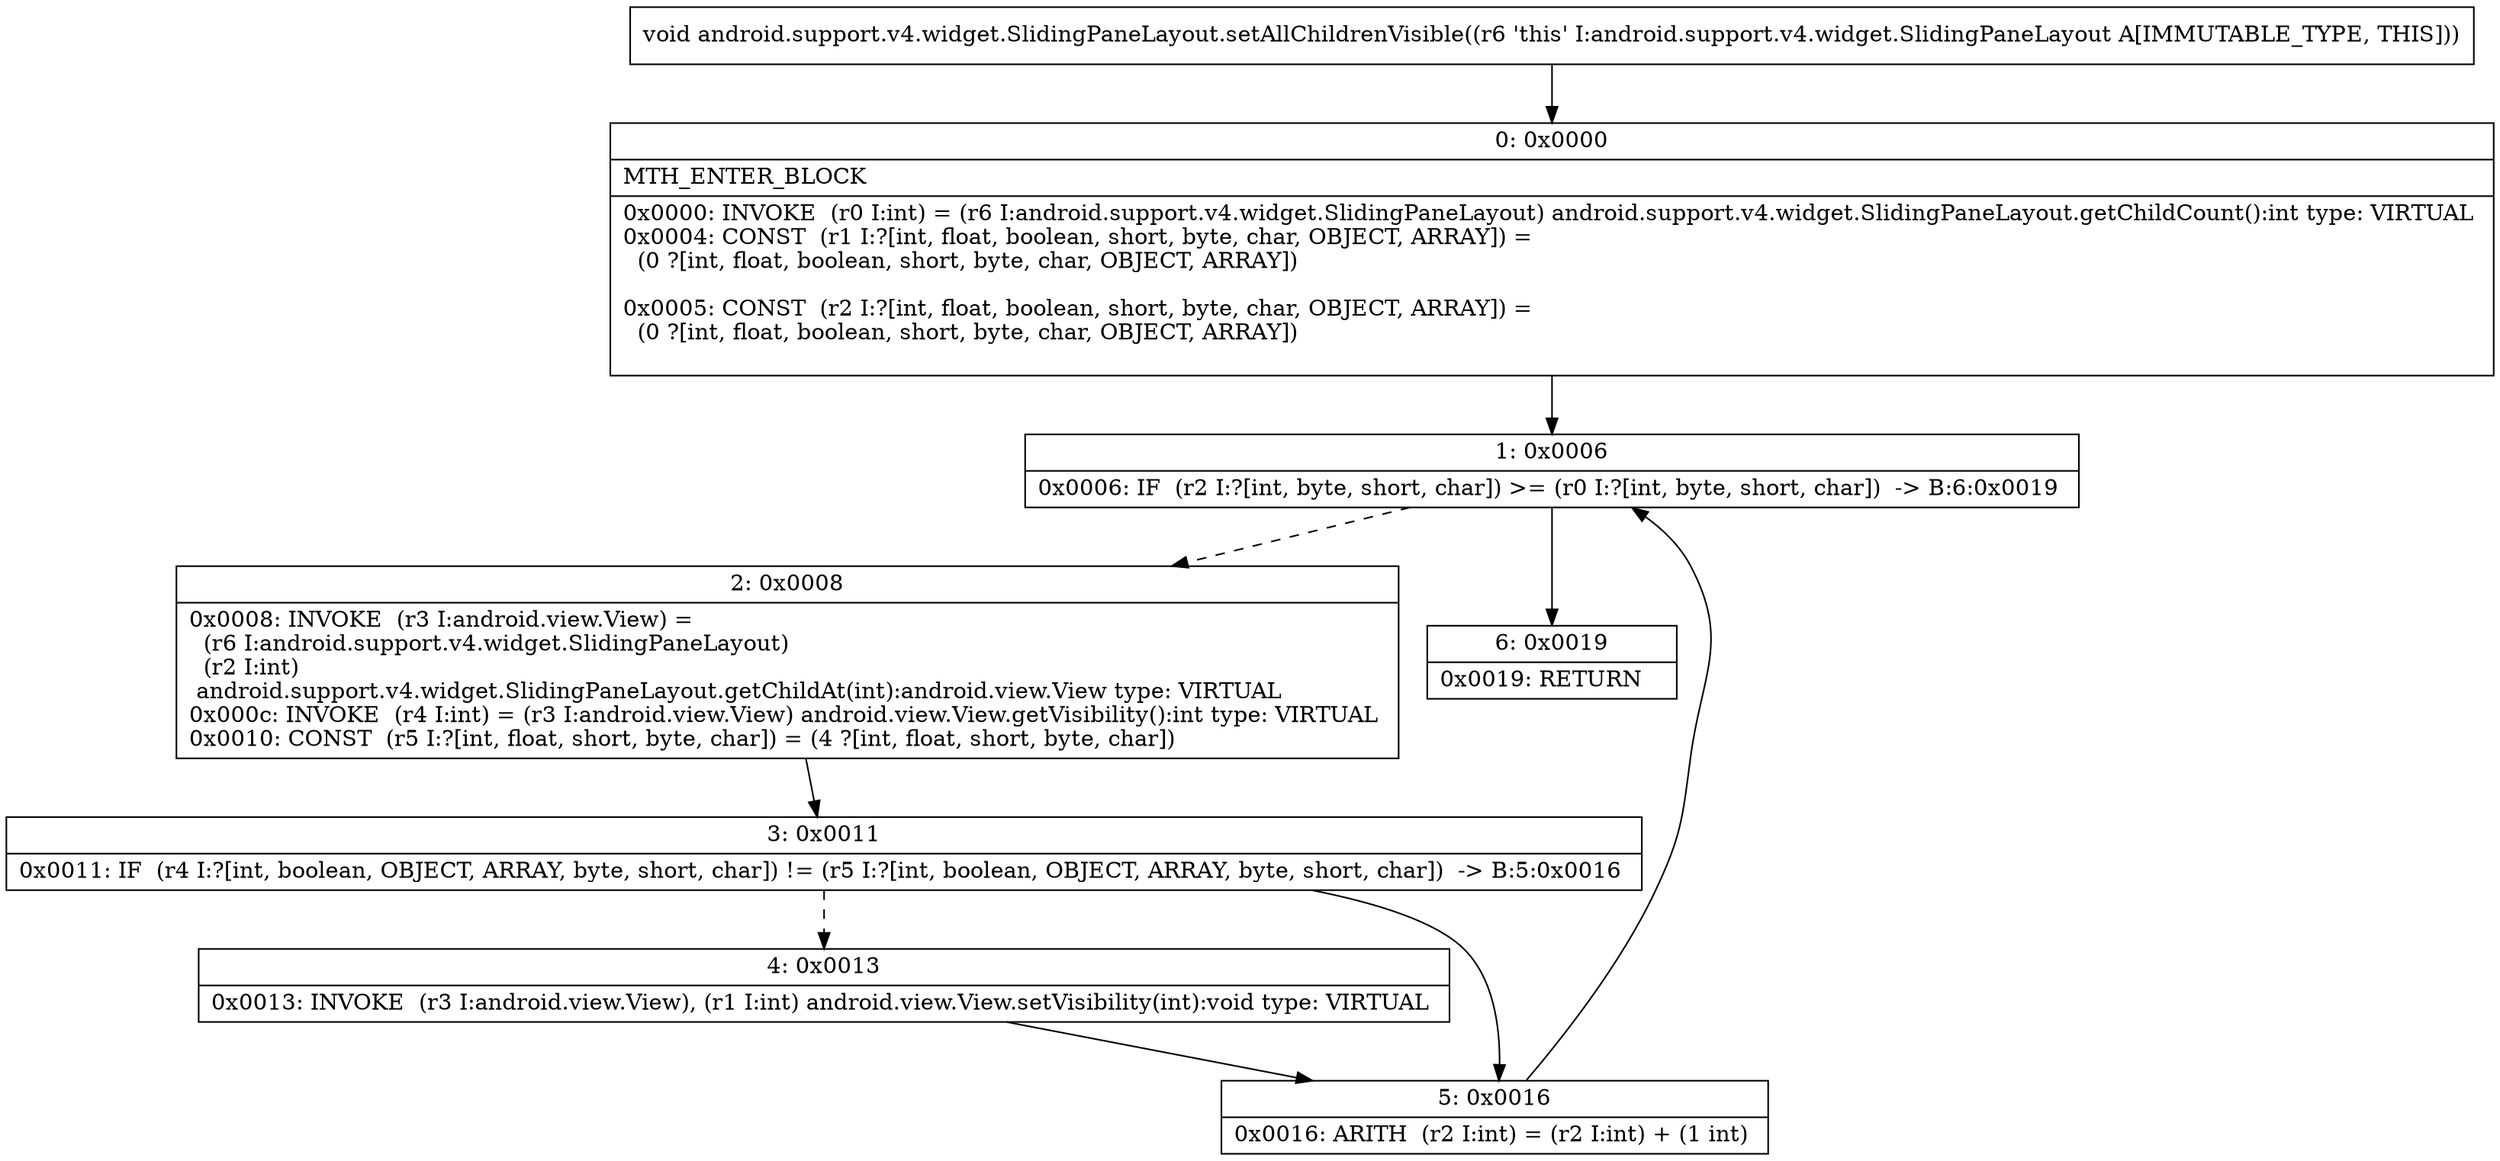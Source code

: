 digraph "CFG forandroid.support.v4.widget.SlidingPaneLayout.setAllChildrenVisible()V" {
Node_0 [shape=record,label="{0\:\ 0x0000|MTH_ENTER_BLOCK\l|0x0000: INVOKE  (r0 I:int) = (r6 I:android.support.v4.widget.SlidingPaneLayout) android.support.v4.widget.SlidingPaneLayout.getChildCount():int type: VIRTUAL \l0x0004: CONST  (r1 I:?[int, float, boolean, short, byte, char, OBJECT, ARRAY]) = \l  (0 ?[int, float, boolean, short, byte, char, OBJECT, ARRAY])\l \l0x0005: CONST  (r2 I:?[int, float, boolean, short, byte, char, OBJECT, ARRAY]) = \l  (0 ?[int, float, boolean, short, byte, char, OBJECT, ARRAY])\l \l}"];
Node_1 [shape=record,label="{1\:\ 0x0006|0x0006: IF  (r2 I:?[int, byte, short, char]) \>= (r0 I:?[int, byte, short, char])  \-\> B:6:0x0019 \l}"];
Node_2 [shape=record,label="{2\:\ 0x0008|0x0008: INVOKE  (r3 I:android.view.View) = \l  (r6 I:android.support.v4.widget.SlidingPaneLayout)\l  (r2 I:int)\l android.support.v4.widget.SlidingPaneLayout.getChildAt(int):android.view.View type: VIRTUAL \l0x000c: INVOKE  (r4 I:int) = (r3 I:android.view.View) android.view.View.getVisibility():int type: VIRTUAL \l0x0010: CONST  (r5 I:?[int, float, short, byte, char]) = (4 ?[int, float, short, byte, char]) \l}"];
Node_3 [shape=record,label="{3\:\ 0x0011|0x0011: IF  (r4 I:?[int, boolean, OBJECT, ARRAY, byte, short, char]) != (r5 I:?[int, boolean, OBJECT, ARRAY, byte, short, char])  \-\> B:5:0x0016 \l}"];
Node_4 [shape=record,label="{4\:\ 0x0013|0x0013: INVOKE  (r3 I:android.view.View), (r1 I:int) android.view.View.setVisibility(int):void type: VIRTUAL \l}"];
Node_5 [shape=record,label="{5\:\ 0x0016|0x0016: ARITH  (r2 I:int) = (r2 I:int) + (1 int) \l}"];
Node_6 [shape=record,label="{6\:\ 0x0019|0x0019: RETURN   \l}"];
MethodNode[shape=record,label="{void android.support.v4.widget.SlidingPaneLayout.setAllChildrenVisible((r6 'this' I:android.support.v4.widget.SlidingPaneLayout A[IMMUTABLE_TYPE, THIS])) }"];
MethodNode -> Node_0;
Node_0 -> Node_1;
Node_1 -> Node_2[style=dashed];
Node_1 -> Node_6;
Node_2 -> Node_3;
Node_3 -> Node_4[style=dashed];
Node_3 -> Node_5;
Node_4 -> Node_5;
Node_5 -> Node_1;
}

